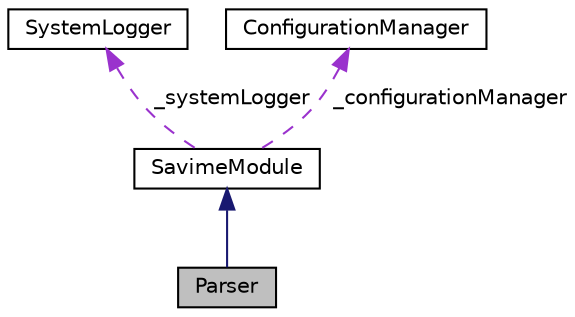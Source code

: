 digraph "Parser"
{
  edge [fontname="Helvetica",fontsize="10",labelfontname="Helvetica",labelfontsize="10"];
  node [fontname="Helvetica",fontsize="10",shape=record];
  Node3 [label="Parser",height=0.2,width=0.4,color="black", fillcolor="grey75", style="filled", fontcolor="black"];
  Node4 -> Node3 [dir="back",color="midnightblue",fontsize="10",style="solid",fontname="Helvetica"];
  Node4 [label="SavimeModule",height=0.2,width=0.4,color="black", fillcolor="white", style="filled",URL="$classSavimeModule.html"];
  Node5 -> Node4 [dir="back",color="darkorchid3",fontsize="10",style="dashed",label=" _systemLogger" ,fontname="Helvetica"];
  Node5 [label="SystemLogger",height=0.2,width=0.4,color="black", fillcolor="white", style="filled",URL="$classSystemLogger.html"];
  Node6 -> Node4 [dir="back",color="darkorchid3",fontsize="10",style="dashed",label=" _configurationManager" ,fontname="Helvetica"];
  Node6 [label="ConfigurationManager",height=0.2,width=0.4,color="black", fillcolor="white", style="filled",URL="$classConfigurationManager.html"];
}
